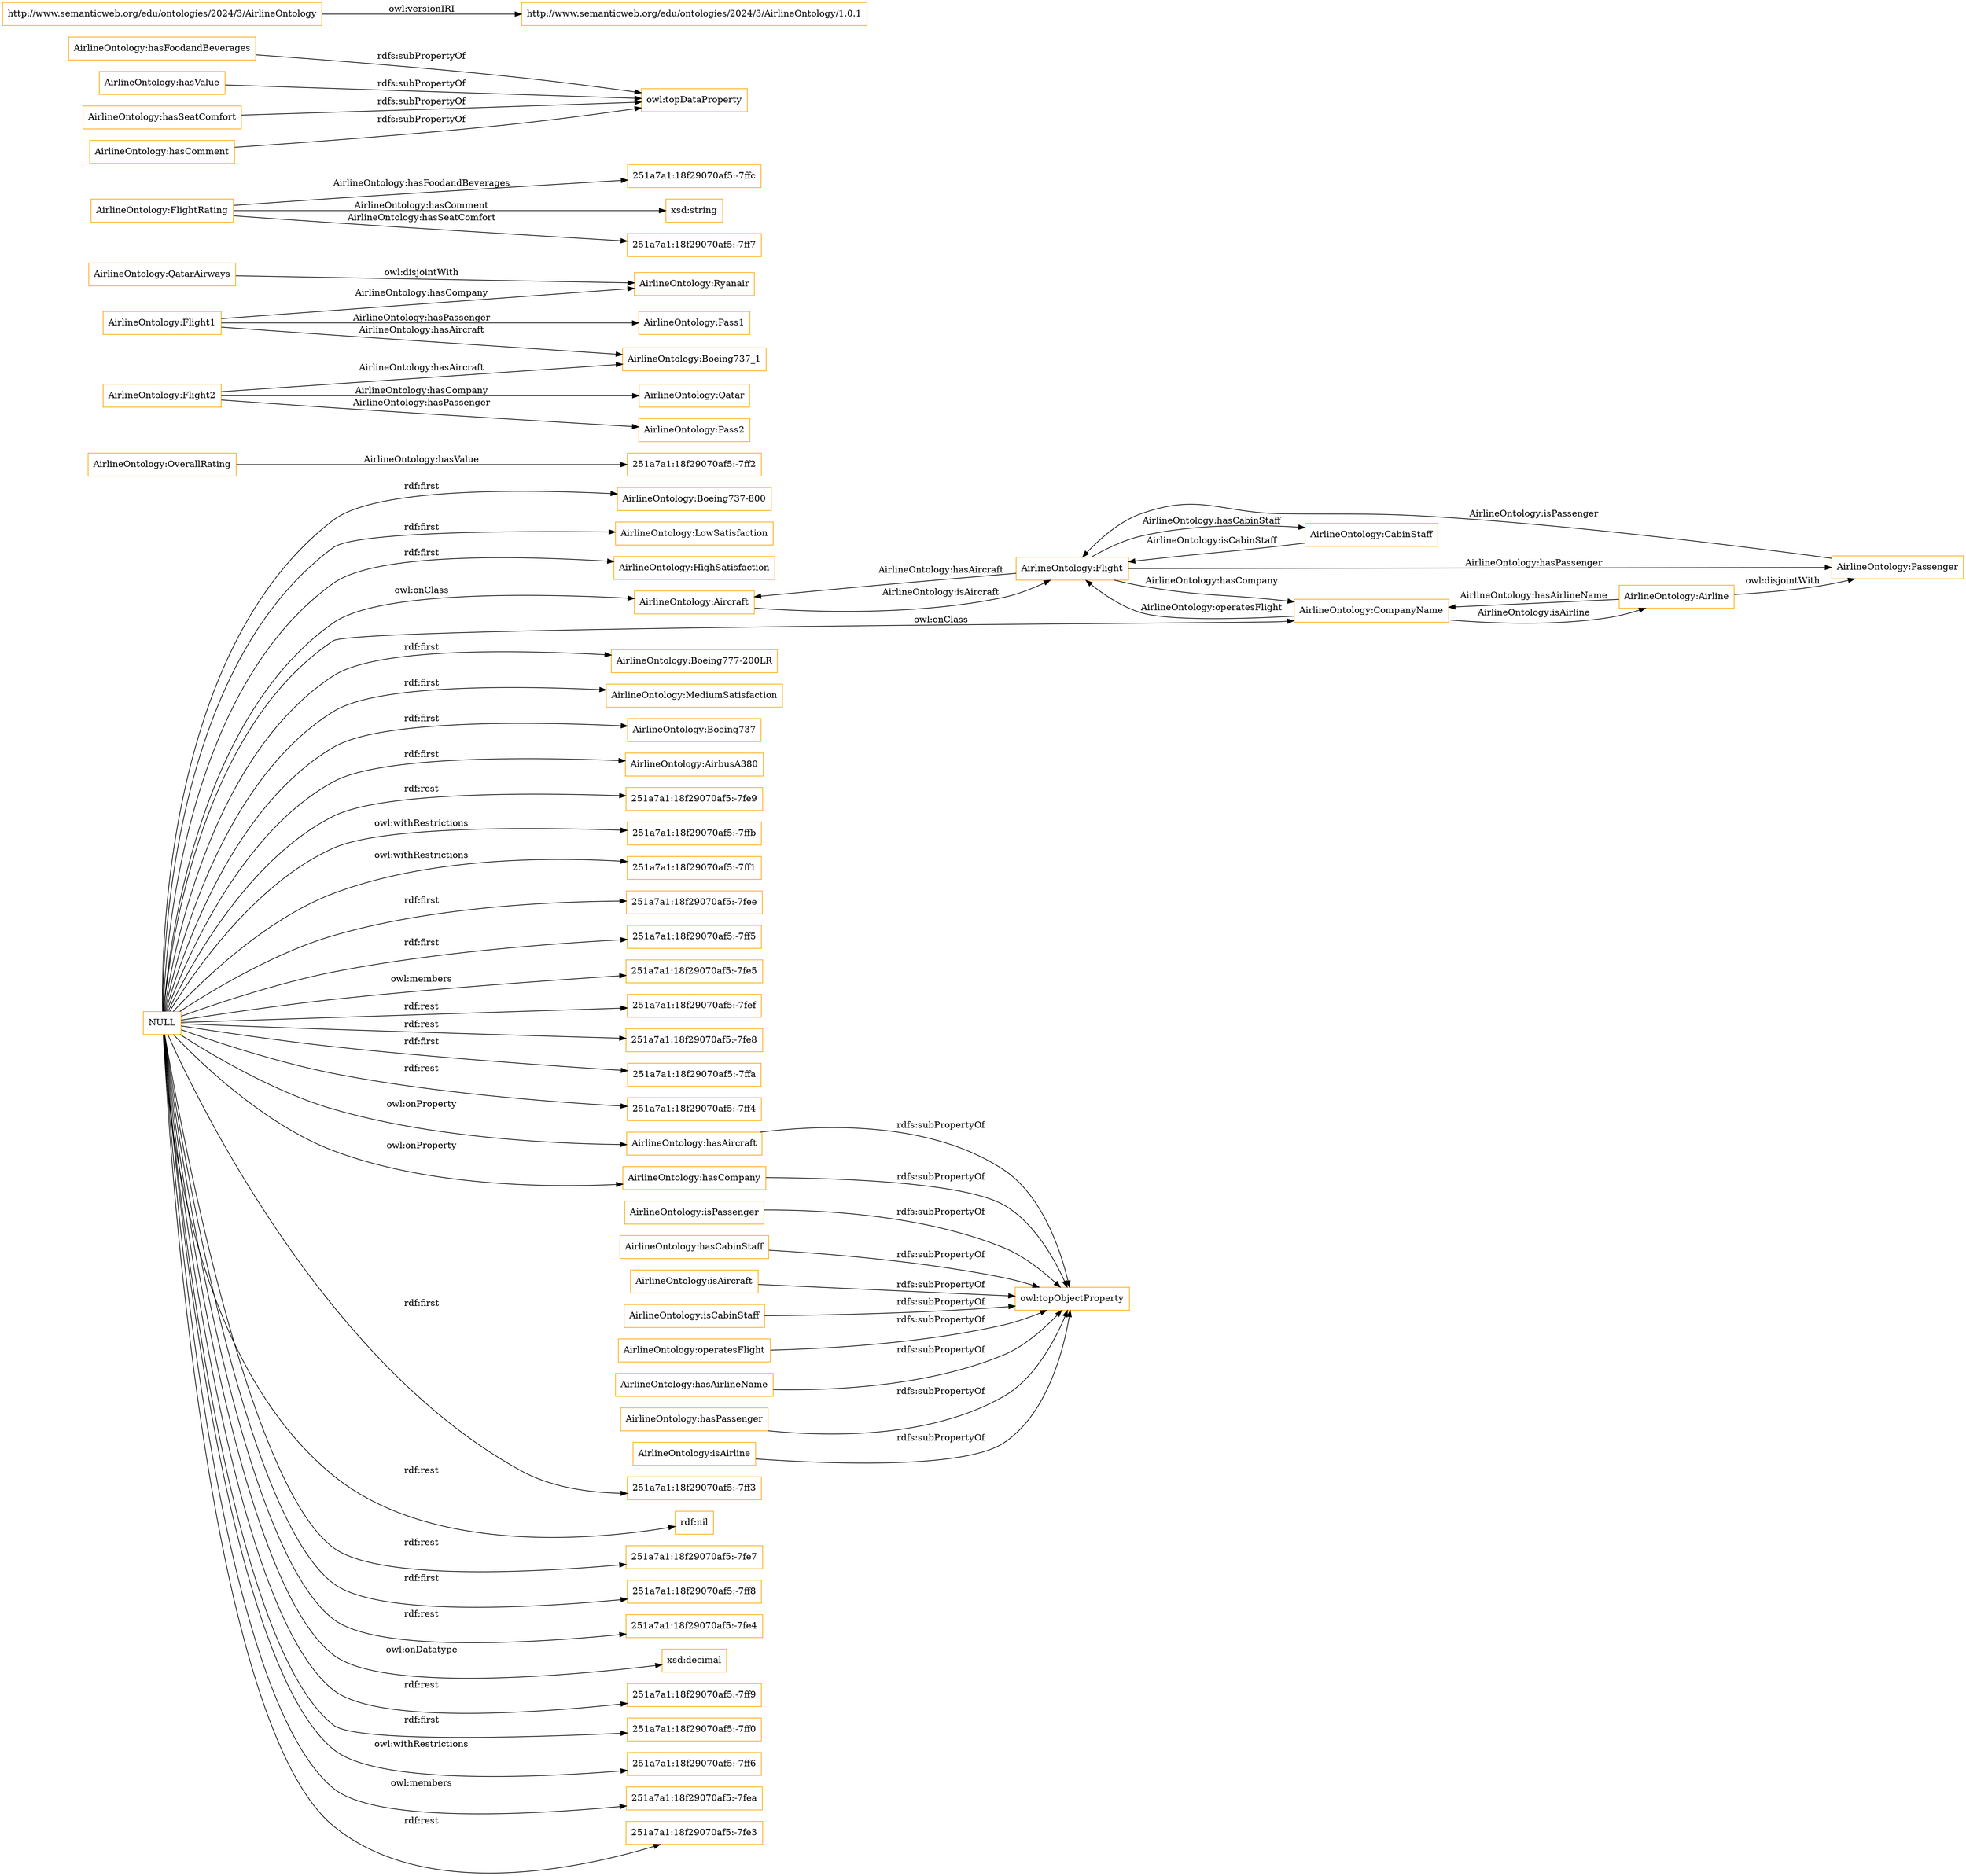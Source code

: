 digraph ar2dtool_diagram { 
rankdir=LR;
size="1501"
node [shape = rectangle, color="orange"]; "AirlineOntology:Boeing737-800" "AirlineOntology:OverallRating" "AirlineOntology:LowSatisfaction" "AirlineOntology:HighSatisfaction" "AirlineOntology:Aircraft" "AirlineOntology:Flight" "AirlineOntology:CabinStaff" "AirlineOntology:Airline" "AirlineOntology:CompanyName" "AirlineOntology:Ryanair" "AirlineOntology:QatarAirways" "AirlineOntology:Passenger" "AirlineOntology:Boeing777-200LR" "AirlineOntology:MediumSatisfaction" "AirlineOntology:FlightRating" "AirlineOntology:Boeing737" "AirlineOntology:AirbusA380" ; /*classes style*/
	"AirlineOntology:QatarAirways" -> "AirlineOntology:Ryanair" [ label = "owl:disjointWith" ];
	"NULL" -> "251a7a1:18f29070af5:-7fe9" [ label = "rdf:rest" ];
	"NULL" -> "251a7a1:18f29070af5:-7ffb" [ label = "owl:withRestrictions" ];
	"NULL" -> "AirlineOntology:LowSatisfaction" [ label = "rdf:first" ];
	"NULL" -> "251a7a1:18f29070af5:-7ff1" [ label = "owl:withRestrictions" ];
	"NULL" -> "251a7a1:18f29070af5:-7fee" [ label = "rdf:first" ];
	"NULL" -> "AirlineOntology:Aircraft" [ label = "owl:onClass" ];
	"NULL" -> "251a7a1:18f29070af5:-7ff5" [ label = "rdf:first" ];
	"NULL" -> "251a7a1:18f29070af5:-7fe5" [ label = "owl:members" ];
	"NULL" -> "251a7a1:18f29070af5:-7fef" [ label = "rdf:rest" ];
	"NULL" -> "251a7a1:18f29070af5:-7fe8" [ label = "rdf:rest" ];
	"NULL" -> "251a7a1:18f29070af5:-7ffa" [ label = "rdf:first" ];
	"NULL" -> "251a7a1:18f29070af5:-7ff4" [ label = "rdf:rest" ];
	"NULL" -> "AirlineOntology:hasAircraft" [ label = "owl:onProperty" ];
	"NULL" -> "251a7a1:18f29070af5:-7ff3" [ label = "rdf:first" ];
	"NULL" -> "rdf:nil" [ label = "rdf:rest" ];
	"NULL" -> "251a7a1:18f29070af5:-7fe7" [ label = "rdf:rest" ];
	"NULL" -> "AirlineOntology:Boeing737-800" [ label = "rdf:first" ];
	"NULL" -> "251a7a1:18f29070af5:-7ff8" [ label = "rdf:first" ];
	"NULL" -> "AirlineOntology:AirbusA380" [ label = "rdf:first" ];
	"NULL" -> "251a7a1:18f29070af5:-7fe4" [ label = "rdf:rest" ];
	"NULL" -> "AirlineOntology:Boeing737" [ label = "rdf:first" ];
	"NULL" -> "AirlineOntology:HighSatisfaction" [ label = "rdf:first" ];
	"NULL" -> "AirlineOntology:hasCompany" [ label = "owl:onProperty" ];
	"NULL" -> "xsd:decimal" [ label = "owl:onDatatype" ];
	"NULL" -> "251a7a1:18f29070af5:-7ff9" [ label = "rdf:rest" ];
	"NULL" -> "251a7a1:18f29070af5:-7ff0" [ label = "rdf:first" ];
	"NULL" -> "AirlineOntology:MediumSatisfaction" [ label = "rdf:first" ];
	"NULL" -> "AirlineOntology:Boeing777-200LR" [ label = "rdf:first" ];
	"NULL" -> "251a7a1:18f29070af5:-7ff6" [ label = "owl:withRestrictions" ];
	"NULL" -> "251a7a1:18f29070af5:-7fea" [ label = "owl:members" ];
	"NULL" -> "AirlineOntology:CompanyName" [ label = "owl:onClass" ];
	"NULL" -> "251a7a1:18f29070af5:-7fe3" [ label = "rdf:rest" ];
	"AirlineOntology:isPassenger" -> "owl:topObjectProperty" [ label = "rdfs:subPropertyOf" ];
	"AirlineOntology:hasCabinStaff" -> "owl:topObjectProperty" [ label = "rdfs:subPropertyOf" ];
	"AirlineOntology:Flight2" -> "AirlineOntology:Pass2" [ label = "AirlineOntology:hasPassenger" ];
	"AirlineOntology:Flight2" -> "AirlineOntology:Qatar" [ label = "AirlineOntology:hasCompany" ];
	"AirlineOntology:Flight2" -> "AirlineOntology:Boeing737_1" [ label = "AirlineOntology:hasAircraft" ];
	"AirlineOntology:isAircraft" -> "owl:topObjectProperty" [ label = "rdfs:subPropertyOf" ];
	"AirlineOntology:isCabinStaff" -> "owl:topObjectProperty" [ label = "rdfs:subPropertyOf" ];
	"AirlineOntology:Flight1" -> "AirlineOntology:Pass1" [ label = "AirlineOntology:hasPassenger" ];
	"AirlineOntology:Flight1" -> "AirlineOntology:Ryanair" [ label = "AirlineOntology:hasCompany" ];
	"AirlineOntology:Flight1" -> "AirlineOntology:Boeing737_1" [ label = "AirlineOntology:hasAircraft" ];
	"AirlineOntology:operatesFlight" -> "owl:topObjectProperty" [ label = "rdfs:subPropertyOf" ];
	"AirlineOntology:hasFoodandBeverages" -> "owl:topDataProperty" [ label = "rdfs:subPropertyOf" ];
	"AirlineOntology:hasAircraft" -> "owl:topObjectProperty" [ label = "rdfs:subPropertyOf" ];
	"AirlineOntology:hasAirlineName" -> "owl:topObjectProperty" [ label = "rdfs:subPropertyOf" ];
	"AirlineOntology:hasValue" -> "owl:topDataProperty" [ label = "rdfs:subPropertyOf" ];
	"http://www.semanticweb.org/edu/ontologies/2024/3/AirlineOntology" -> "http://www.semanticweb.org/edu/ontologies/2024/3/AirlineOntology/1.0.1" [ label = "owl:versionIRI" ];
	"AirlineOntology:hasSeatComfort" -> "owl:topDataProperty" [ label = "rdfs:subPropertyOf" ];
	"AirlineOntology:hasPassenger" -> "owl:topObjectProperty" [ label = "rdfs:subPropertyOf" ];
	"AirlineOntology:hasCompany" -> "owl:topObjectProperty" [ label = "rdfs:subPropertyOf" ];
	"AirlineOntology:Airline" -> "AirlineOntology:Passenger" [ label = "owl:disjointWith" ];
	"AirlineOntology:isAirline" -> "owl:topObjectProperty" [ label = "rdfs:subPropertyOf" ];
	"AirlineOntology:hasComment" -> "owl:topDataProperty" [ label = "rdfs:subPropertyOf" ];
	"AirlineOntology:FlightRating" -> "251a7a1:18f29070af5:-7ffc" [ label = "AirlineOntology:hasFoodandBeverages" ];
	"AirlineOntology:CabinStaff" -> "AirlineOntology:Flight" [ label = "AirlineOntology:isCabinStaff" ];
	"AirlineOntology:CompanyName" -> "AirlineOntology:Airline" [ label = "AirlineOntology:isAirline" ];
	"AirlineOntology:Flight" -> "AirlineOntology:CompanyName" [ label = "AirlineOntology:hasCompany" ];
	"AirlineOntology:Flight" -> "AirlineOntology:Aircraft" [ label = "AirlineOntology:hasAircraft" ];
	"AirlineOntology:Aircraft" -> "AirlineOntology:Flight" [ label = "AirlineOntology:isAircraft" ];
	"AirlineOntology:Airline" -> "AirlineOntology:CompanyName" [ label = "AirlineOntology:hasAirlineName" ];
	"AirlineOntology:Flight" -> "AirlineOntology:Passenger" [ label = "AirlineOntology:hasPassenger" ];
	"AirlineOntology:Flight" -> "AirlineOntology:CabinStaff" [ label = "AirlineOntology:hasCabinStaff" ];
	"AirlineOntology:Passenger" -> "AirlineOntology:Flight" [ label = "AirlineOntology:isPassenger" ];
	"AirlineOntology:CompanyName" -> "AirlineOntology:Flight" [ label = "AirlineOntology:operatesFlight" ];
	"AirlineOntology:FlightRating" -> "xsd:string" [ label = "AirlineOntology:hasComment" ];
	"AirlineOntology:FlightRating" -> "251a7a1:18f29070af5:-7ff7" [ label = "AirlineOntology:hasSeatComfort" ];
	"AirlineOntology:OverallRating" -> "251a7a1:18f29070af5:-7ff2" [ label = "AirlineOntology:hasValue" ];

}
